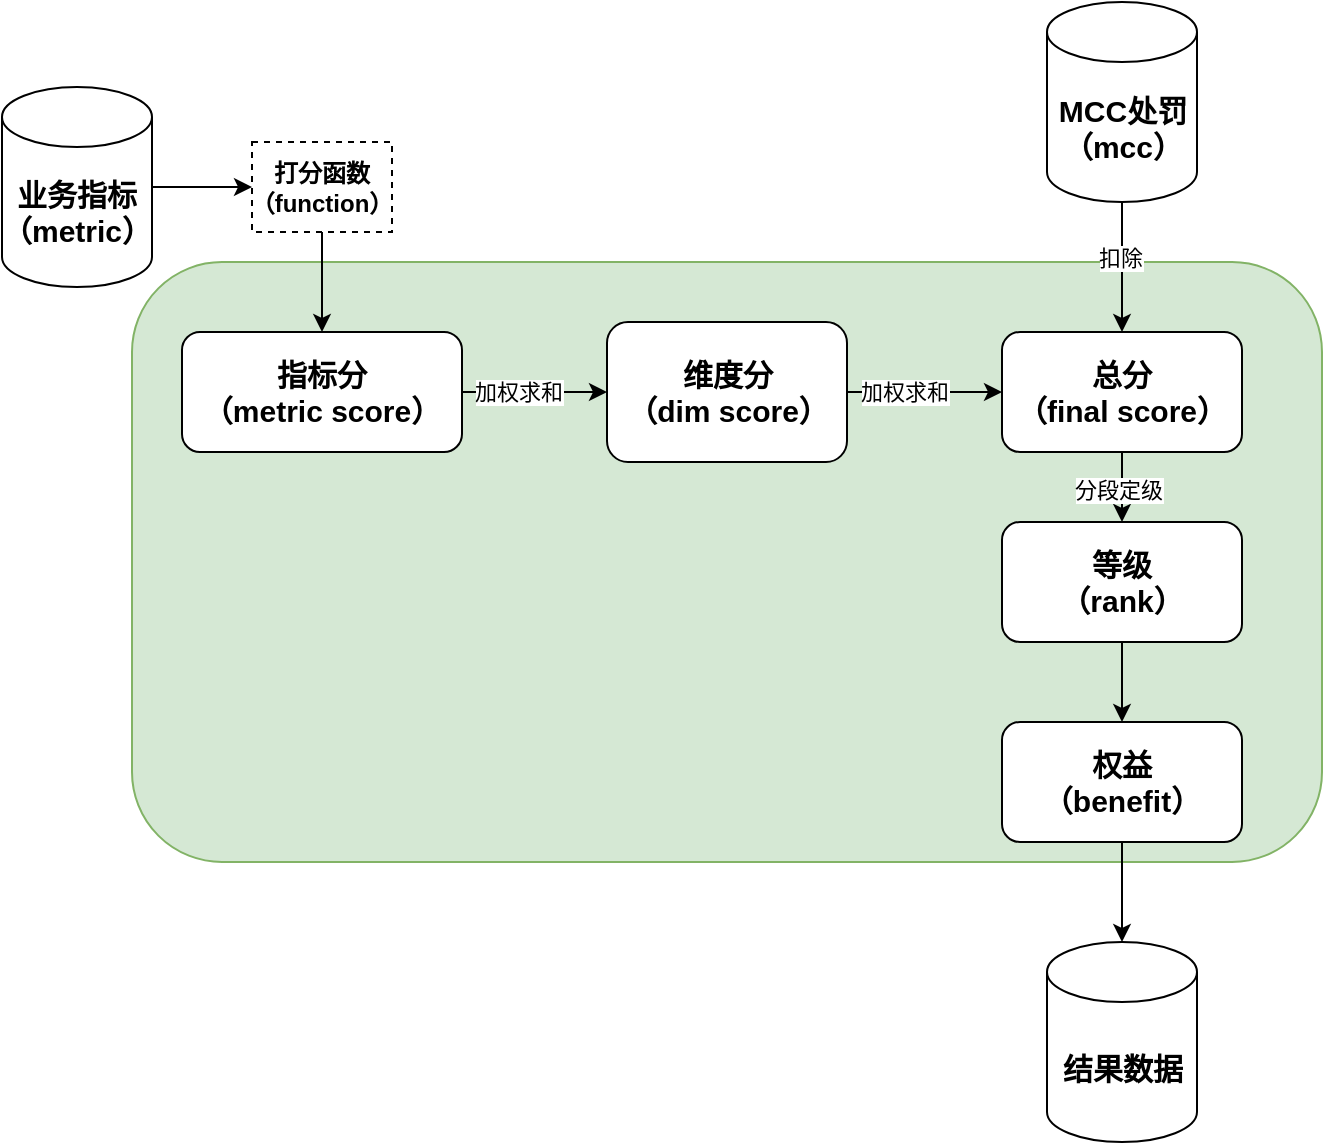 <mxfile version="23.1.8" type="github">
  <diagram name="Page-1" id="lUy-RcybWnonIY5IhTIt">
    <mxGraphModel dx="1194" dy="756" grid="0" gridSize="10" guides="1" tooltips="1" connect="1" arrows="1" fold="1" page="1" pageScale="1" pageWidth="850" pageHeight="1100" math="0" shadow="0">
      <root>
        <mxCell id="0" />
        <mxCell id="1" parent="0" />
        <mxCell id="YhcIo-saEXxVYmsAiwPr-29" value="" style="rounded=1;whiteSpace=wrap;html=1;fillColor=#d5e8d4;strokeColor=#82b366;fillStyle=auto;gradientColor=none;" parent="1" vertex="1">
          <mxGeometry x="155" y="210" width="595" height="300" as="geometry" />
        </mxCell>
        <mxCell id="YhcIo-saEXxVYmsAiwPr-24" style="edgeStyle=orthogonalEdgeStyle;rounded=0;orthogonalLoop=1;jettySize=auto;html=1;entryX=0;entryY=0.5;entryDx=0;entryDy=0;" parent="1" source="YhcIo-saEXxVYmsAiwPr-1" target="YhcIo-saEXxVYmsAiwPr-9" edge="1">
          <mxGeometry relative="1" as="geometry" />
        </mxCell>
        <mxCell id="YhcIo-saEXxVYmsAiwPr-1" value="&lt;font style=&quot;font-size: 15px;&quot;&gt;&lt;b&gt;业务指标&lt;br&gt;（metric）&lt;/b&gt;&lt;br&gt;&lt;/font&gt;" style="shape=cylinder3;whiteSpace=wrap;html=1;boundedLbl=1;backgroundOutline=1;size=15;" parent="1" vertex="1">
          <mxGeometry x="90" y="122.5" width="75" height="100" as="geometry" />
        </mxCell>
        <mxCell id="YhcIo-saEXxVYmsAiwPr-12" style="edgeStyle=orthogonalEdgeStyle;rounded=0;orthogonalLoop=1;jettySize=auto;html=1;entryX=0;entryY=0.5;entryDx=0;entryDy=0;" parent="1" source="YhcIo-saEXxVYmsAiwPr-2" target="YhcIo-saEXxVYmsAiwPr-3" edge="1">
          <mxGeometry relative="1" as="geometry" />
        </mxCell>
        <mxCell id="YhcIo-saEXxVYmsAiwPr-13" value="加权求和" style="edgeLabel;html=1;align=center;verticalAlign=middle;resizable=0;points=[];" parent="YhcIo-saEXxVYmsAiwPr-12" vertex="1" connectable="0">
          <mxGeometry x="-0.244" y="-1" relative="1" as="geometry">
            <mxPoint y="-1" as="offset" />
          </mxGeometry>
        </mxCell>
        <mxCell id="YhcIo-saEXxVYmsAiwPr-2" value="&lt;font style=&quot;font-size: 15px;&quot;&gt;&lt;b&gt;指标分&lt;br style=&quot;border-color: var(--border-color);&quot;&gt;（metric score）&lt;br&gt;&lt;/b&gt;&lt;/font&gt;" style="rounded=1;whiteSpace=wrap;html=1;" parent="1" vertex="1">
          <mxGeometry x="180" y="245" width="140" height="60" as="geometry" />
        </mxCell>
        <mxCell id="YhcIo-saEXxVYmsAiwPr-14" style="edgeStyle=orthogonalEdgeStyle;rounded=0;orthogonalLoop=1;jettySize=auto;html=1;entryX=0;entryY=0.5;entryDx=0;entryDy=0;" parent="1" source="YhcIo-saEXxVYmsAiwPr-3" target="YhcIo-saEXxVYmsAiwPr-4" edge="1">
          <mxGeometry relative="1" as="geometry" />
        </mxCell>
        <mxCell id="YhcIo-saEXxVYmsAiwPr-15" value="加权求和" style="edgeLabel;html=1;align=center;verticalAlign=middle;resizable=0;points=[];" parent="YhcIo-saEXxVYmsAiwPr-14" vertex="1" connectable="0">
          <mxGeometry x="0.05" y="2" relative="1" as="geometry">
            <mxPoint x="-12" y="2" as="offset" />
          </mxGeometry>
        </mxCell>
        <mxCell id="YhcIo-saEXxVYmsAiwPr-3" value="&lt;font style=&quot;font-size: 15px;&quot;&gt;&lt;b&gt;维度分&lt;br style=&quot;border-color: var(--border-color);&quot;&gt;（dim score）&lt;/b&gt;&lt;b&gt;&lt;br&gt;&lt;/b&gt;&lt;/font&gt;" style="rounded=1;whiteSpace=wrap;html=1;" parent="1" vertex="1">
          <mxGeometry x="392.5" y="240" width="120" height="70" as="geometry" />
        </mxCell>
        <mxCell id="YhcIo-saEXxVYmsAiwPr-18" style="edgeStyle=orthogonalEdgeStyle;rounded=0;orthogonalLoop=1;jettySize=auto;html=1;entryX=0.5;entryY=0;entryDx=0;entryDy=0;" parent="1" source="YhcIo-saEXxVYmsAiwPr-4" target="YhcIo-saEXxVYmsAiwPr-5" edge="1">
          <mxGeometry relative="1" as="geometry" />
        </mxCell>
        <mxCell id="YhcIo-saEXxVYmsAiwPr-19" value="分段定级" style="edgeLabel;html=1;align=center;verticalAlign=middle;resizable=0;points=[];" parent="YhcIo-saEXxVYmsAiwPr-18" vertex="1" connectable="0">
          <mxGeometry x="-0.05" y="2" relative="1" as="geometry">
            <mxPoint as="offset" />
          </mxGeometry>
        </mxCell>
        <mxCell id="YhcIo-saEXxVYmsAiwPr-4" value="&lt;font style=&quot;font-size: 15px;&quot;&gt;&lt;b&gt;总分&lt;br style=&quot;border-color: var(--border-color);&quot;&gt;（final score）&lt;/b&gt;&lt;b&gt;&lt;br&gt;&lt;/b&gt;&lt;/font&gt;" style="rounded=1;whiteSpace=wrap;html=1;" parent="1" vertex="1">
          <mxGeometry x="590" y="245" width="120" height="60" as="geometry" />
        </mxCell>
        <mxCell id="YhcIo-saEXxVYmsAiwPr-31" style="edgeStyle=orthogonalEdgeStyle;rounded=0;orthogonalLoop=1;jettySize=auto;html=1;entryX=0.5;entryY=0;entryDx=0;entryDy=0;" parent="1" source="YhcIo-saEXxVYmsAiwPr-5" target="YhcIo-saEXxVYmsAiwPr-6" edge="1">
          <mxGeometry relative="1" as="geometry" />
        </mxCell>
        <mxCell id="YhcIo-saEXxVYmsAiwPr-5" value="&lt;font style=&quot;font-size: 15px;&quot;&gt;&lt;b&gt;等级&lt;br style=&quot;border-color: var(--border-color);&quot;&gt;（rank）&lt;/b&gt;&lt;b&gt;&lt;br&gt;&lt;/b&gt;&lt;/font&gt;" style="rounded=1;whiteSpace=wrap;html=1;" parent="1" vertex="1">
          <mxGeometry x="590" y="340" width="120" height="60" as="geometry" />
        </mxCell>
        <mxCell id="YhcIo-saEXxVYmsAiwPr-6" value="&lt;font style=&quot;font-size: 15px;&quot;&gt;&lt;b&gt;权益&lt;br style=&quot;border-color: var(--border-color);&quot;&gt;（benefit）&lt;/b&gt;&lt;b&gt;&lt;br&gt;&lt;/b&gt;&lt;/font&gt;" style="rounded=1;whiteSpace=wrap;html=1;" parent="1" vertex="1">
          <mxGeometry x="590" y="440" width="120" height="60" as="geometry" />
        </mxCell>
        <mxCell id="YhcIo-saEXxVYmsAiwPr-25" style="edgeStyle=orthogonalEdgeStyle;rounded=0;orthogonalLoop=1;jettySize=auto;html=1;entryX=0.5;entryY=0;entryDx=0;entryDy=0;" parent="1" source="YhcIo-saEXxVYmsAiwPr-9" target="YhcIo-saEXxVYmsAiwPr-2" edge="1">
          <mxGeometry relative="1" as="geometry" />
        </mxCell>
        <mxCell id="YhcIo-saEXxVYmsAiwPr-9" value="&lt;b&gt;打分函数&lt;br&gt;（function）&lt;br&gt;&lt;/b&gt;" style="rounded=0;whiteSpace=wrap;html=1;dashed=1;" parent="1" vertex="1">
          <mxGeometry x="215" y="150" width="70" height="45" as="geometry" />
        </mxCell>
        <mxCell id="YhcIo-saEXxVYmsAiwPr-26" style="edgeStyle=orthogonalEdgeStyle;rounded=0;orthogonalLoop=1;jettySize=auto;html=1;entryX=0.5;entryY=0;entryDx=0;entryDy=0;" parent="1" source="YhcIo-saEXxVYmsAiwPr-21" target="YhcIo-saEXxVYmsAiwPr-4" edge="1">
          <mxGeometry relative="1" as="geometry" />
        </mxCell>
        <mxCell id="YhcIo-saEXxVYmsAiwPr-28" value="扣除" style="edgeLabel;html=1;align=center;verticalAlign=middle;resizable=0;points=[];" parent="YhcIo-saEXxVYmsAiwPr-26" vertex="1" connectable="0">
          <mxGeometry x="-0.133" y="-1" relative="1" as="geometry">
            <mxPoint as="offset" />
          </mxGeometry>
        </mxCell>
        <mxCell id="YhcIo-saEXxVYmsAiwPr-21" value="&lt;font style=&quot;font-size: 15px;&quot;&gt;&lt;b&gt;MCC处罚&lt;br&gt;（mcc）&lt;/b&gt;&lt;br&gt;&lt;/font&gt;" style="shape=cylinder3;whiteSpace=wrap;html=1;boundedLbl=1;backgroundOutline=1;size=15;" parent="1" vertex="1">
          <mxGeometry x="612.5" y="80" width="75" height="100" as="geometry" />
        </mxCell>
        <mxCell id="YhcIo-saEXxVYmsAiwPr-30" value="&lt;font style=&quot;font-size: 15px;&quot;&gt;&lt;b&gt;结果数据&lt;/b&gt;&lt;br&gt;&lt;/font&gt;" style="shape=cylinder3;whiteSpace=wrap;html=1;boundedLbl=1;backgroundOutline=1;size=15;" parent="1" vertex="1">
          <mxGeometry x="612.5" y="550" width="75" height="100" as="geometry" />
        </mxCell>
        <mxCell id="YhcIo-saEXxVYmsAiwPr-32" style="edgeStyle=orthogonalEdgeStyle;rounded=0;orthogonalLoop=1;jettySize=auto;html=1;entryX=0.5;entryY=0;entryDx=0;entryDy=0;entryPerimeter=0;" parent="1" source="YhcIo-saEXxVYmsAiwPr-6" target="YhcIo-saEXxVYmsAiwPr-30" edge="1">
          <mxGeometry relative="1" as="geometry" />
        </mxCell>
      </root>
    </mxGraphModel>
  </diagram>
</mxfile>
